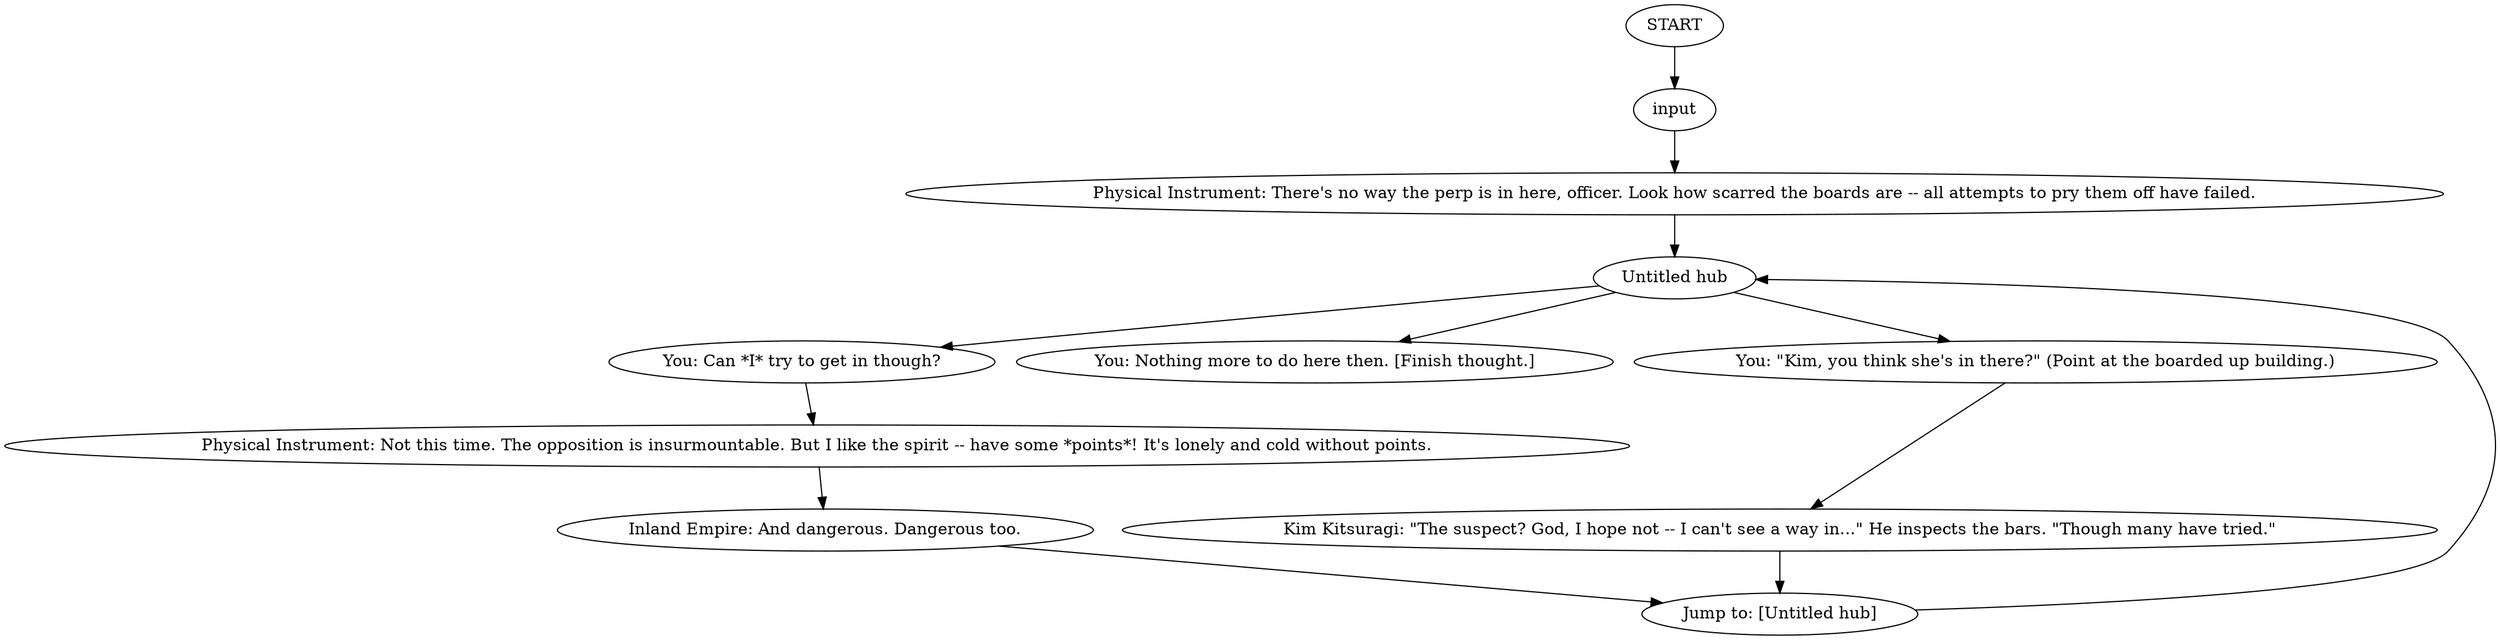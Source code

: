# COAST ORB / bluedoororb
# Conversation with PhysInt.
# ==================================================
digraph G {
	  0 [label="START"];
	  1 [label="input"];
	  2 [label="You: Can *I* try to get in though?"];
	  3 [label="Kim Kitsuragi: \"The suspect? God, I hope not -- I can't see a way in...\" He inspects the bars. \"Though many have tried.\""];
	  4 [label="You: Nothing more to do here then. [Finish thought.]"];
	  5 [label="Untitled hub"];
	  6 [label="Physical Instrument: There's no way the perp is in here, officer. Look how scarred the boards are -- all attempts to pry them off have failed."];
	  7 [label="Inland Empire: And dangerous. Dangerous too."];
	  8 [label="Physical Instrument: Not this time. The opposition is insurmountable. But I like the spirit -- have some *points*! It's lonely and cold without points."];
	  10 [label="You: \"Kim, you think she's in there?\" (Point at the boarded up building.)"];
	  11 [label="Jump to: [Untitled hub]"];
	  0 -> 1
	  1 -> 6
	  2 -> 8
	  3 -> 11
	  5 -> 2
	  5 -> 10
	  5 -> 4
	  6 -> 5
	  7 -> 11
	  8 -> 7
	  10 -> 3
	  11 -> 5
}

